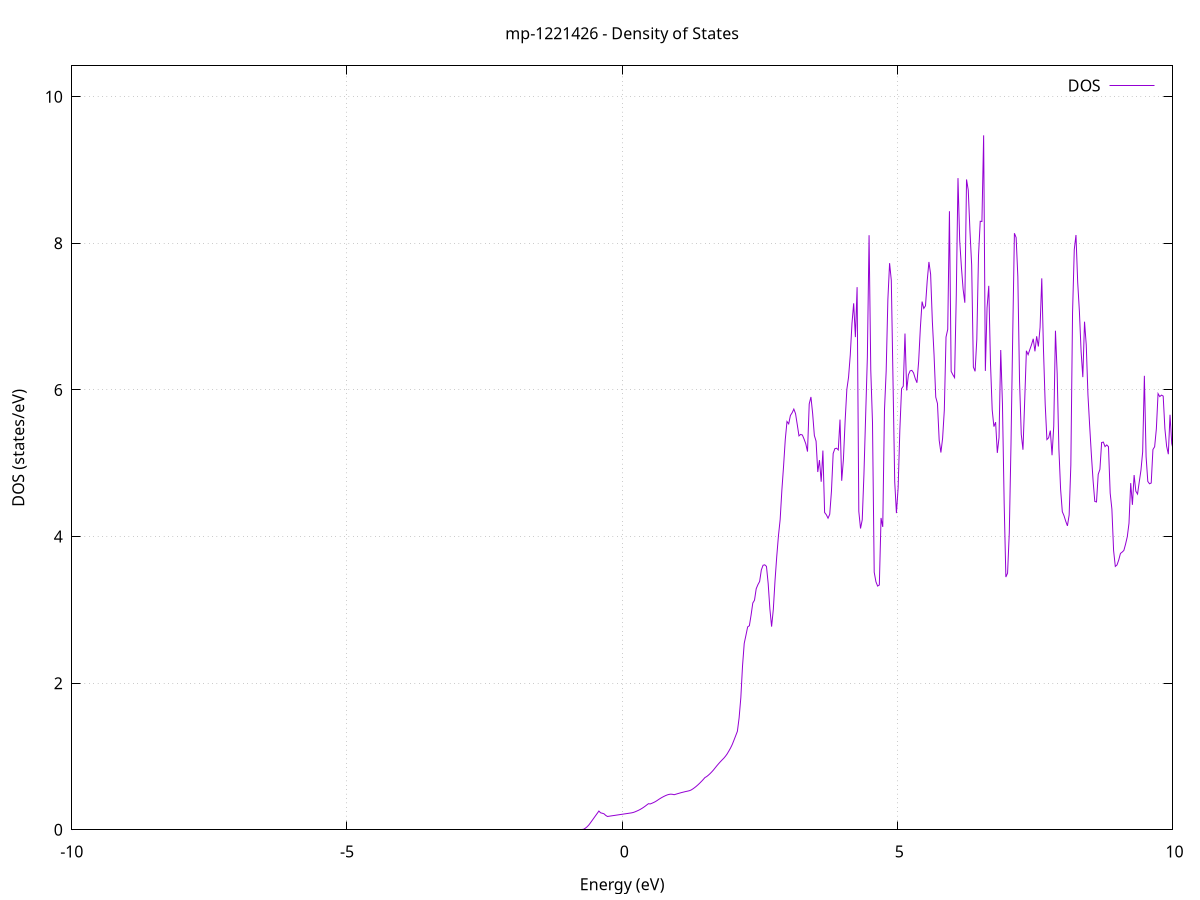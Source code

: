 set title 'mp-1221426 - Density of States'
set xlabel 'Energy (eV)'
set ylabel 'DOS (states/eV)'
set grid
set xrange [-10:10]
set yrange [0:10.421]
set xzeroaxis lt -1
set terminal png size 800,600
set output 'mp-1221426_dos_gnuplot.png'
plot '-' using 1:2 with lines title 'DOS'
-29.163000 0.000000
-29.131900 0.000000
-29.100800 0.000000
-29.069800 0.000000
-29.038700 0.000000
-29.007600 0.000000
-28.976600 0.000000
-28.945500 0.000000
-28.914400 0.000000
-28.883300 0.000000
-28.852300 0.000000
-28.821200 0.000000
-28.790100 0.000000
-28.759100 0.000000
-28.728000 0.000000
-28.696900 0.000000
-28.665900 0.000000
-28.634800 0.000000
-28.603700 0.000000
-28.572600 0.000000
-28.541600 0.000000
-28.510500 0.000000
-28.479400 0.000000
-28.448400 0.000000
-28.417300 0.000000
-28.386200 0.000000
-28.355100 0.000000
-28.324100 0.000000
-28.293000 0.000000
-28.261900 0.000000
-28.230900 0.000000
-28.199800 0.000000
-28.168700 0.000000
-28.137600 0.000000
-28.106600 0.000000
-28.075500 0.000000
-28.044400 0.000000
-28.013400 0.000000
-27.982300 0.000000
-27.951200 0.000000
-27.920200 0.000000
-27.889100 0.000000
-27.858000 0.000000
-27.826900 0.000000
-27.795900 0.000000
-27.764800 0.000000
-27.733700 0.000000
-27.702700 0.000000
-27.671600 0.000000
-27.640500 0.000000
-27.609400 0.000000
-27.578400 0.000000
-27.547300 0.000000
-27.516200 0.000000
-27.485200 0.000000
-27.454100 0.000000
-27.423000 0.000000
-27.391900 0.000000
-27.360900 0.000000
-27.329800 0.000000
-27.298700 0.000000
-27.267700 0.000000
-27.236600 0.000000
-27.205500 0.000000
-27.174500 0.000000
-27.143400 0.000000
-27.112300 0.000000
-27.081200 0.000000
-27.050200 0.000000
-27.019100 0.000000
-26.988000 0.000000
-26.957000 0.000000
-26.925900 0.000000
-26.894800 0.000000
-26.863700 0.000000
-26.832700 0.000000
-26.801600 0.000000
-26.770500 0.000000
-26.739500 0.000000
-26.708400 0.000000
-26.677300 0.000000
-26.646300 0.000000
-26.615200 0.000000
-26.584100 0.000000
-26.553000 0.000000
-26.522000 0.000000
-26.490900 0.000000
-26.459800 0.000000
-26.428800 0.000000
-26.397700 0.000000
-26.366600 0.000000
-26.335500 9.088400
-26.304500 2.656200
-26.273400 3.207800
-26.242300 3.722300
-26.211300 3.761100
-26.180200 4.365800
-26.149100 4.977000
-26.118000 9.940500
-26.087000 2.058200
-26.055900 1.983900
-26.024800 1.909600
-25.993800 1.840100
-25.962700 1.777400
-25.931600 1.714700
-25.900600 1.705900
-25.869500 5.156400
-25.838400 7.213100
-25.807300 7.108100
-25.776300 1.251500
-25.745200 6.214100
-25.714100 20.093200
-25.683100 27.072000
-25.652000 5.110000
-25.620900 5.015500
-25.589800 3.250500
-25.558800 3.313400
-25.527700 3.376200
-25.496600 3.531700
-25.465600 3.694400
-25.434500 5.184300
-25.403400 6.516400
-25.372300 5.787700
-25.341300 4.971800
-25.310200 4.267100
-25.279100 3.743200
-25.248100 3.984800
-25.217000 3.506900
-25.185900 3.365100
-25.154900 3.530400
-25.123800 2.580000
-25.092700 1.359700
-25.061600 0.000000
-25.030600 0.000000
-24.999500 0.000000
-24.968400 0.000000
-24.937400 0.000000
-24.906300 0.000000
-24.875200 0.000000
-24.844100 0.000000
-24.813100 0.000000
-24.782000 0.000000
-24.750900 0.000000
-24.719900 0.000000
-24.688800 0.000000
-24.657700 0.000000
-24.626700 0.000000
-24.595600 0.000000
-24.564500 0.000000
-24.533400 0.000000
-24.502400 0.000000
-24.471300 0.000000
-24.440200 0.000000
-24.409200 0.000000
-24.378100 0.000000
-24.347000 0.000000
-24.315900 0.000000
-24.284900 0.000000
-24.253800 0.000000
-24.222700 0.000000
-24.191700 0.000000
-24.160600 0.000000
-24.129500 0.000000
-24.098400 0.000000
-24.067400 0.000000
-24.036300 0.000000
-24.005200 0.000000
-23.974200 0.000000
-23.943100 0.000000
-23.912000 0.000000
-23.881000 0.000000
-23.849900 0.000000
-23.818800 0.000000
-23.787700 0.000000
-23.756700 0.000000
-23.725600 0.000000
-23.694500 0.000000
-23.663500 0.000000
-23.632400 0.000000
-23.601300 0.000000
-23.570200 0.000000
-23.539200 0.000000
-23.508100 0.000000
-23.477000 0.000000
-23.446000 0.000000
-23.414900 0.000000
-23.383800 0.000000
-23.352700 0.000000
-23.321700 0.000000
-23.290600 0.000000
-23.259500 0.000000
-23.228500 0.000000
-23.197400 0.000000
-23.166300 0.000000
-23.135300 0.000000
-23.104200 0.000000
-23.073100 0.000000
-23.042000 0.000000
-23.011000 0.000000
-22.979900 0.000000
-22.948800 0.000000
-22.917800 0.000000
-22.886700 0.000000
-22.855600 0.000000
-22.824500 0.000000
-22.793500 0.000000
-22.762400 0.000000
-22.731300 0.000000
-22.700300 0.000000
-22.669200 0.000000
-22.638100 0.000000
-22.607000 0.000000
-22.576000 0.000000
-22.544900 0.000000
-22.513800 0.000000
-22.482800 0.000000
-22.451700 0.000000
-22.420600 0.000000
-22.389600 0.000000
-22.358500 0.000000
-22.327400 0.000000
-22.296300 0.000000
-22.265300 0.000000
-22.234200 0.000000
-22.203100 0.000000
-22.172100 0.000000
-22.141000 0.000000
-22.109900 0.000000
-22.078800 0.000000
-22.047800 0.000000
-22.016700 0.000000
-21.985600 0.000000
-21.954600 0.000000
-21.923500 0.000000
-21.892400 0.000000
-21.861400 0.000000
-21.830300 0.000000
-21.799200 0.000000
-21.768100 0.000000
-21.737100 0.000000
-21.706000 0.000000
-21.674900 0.000000
-21.643900 0.000000
-21.612800 0.000000
-21.581700 0.000000
-21.550600 0.000000
-21.519600 0.000000
-21.488500 0.000000
-21.457400 0.000000
-21.426400 0.000000
-21.395300 0.000000
-21.364200 0.000000
-21.333100 0.000000
-21.302100 0.000000
-21.271000 0.000000
-21.239900 0.000000
-21.208900 0.000000
-21.177800 0.000000
-21.146700 0.000000
-21.115700 0.000000
-21.084600 0.000000
-21.053500 0.000000
-21.022400 0.000000
-20.991400 0.000000
-20.960300 0.000000
-20.929200 0.000000
-20.898200 0.000000
-20.867100 0.000000
-20.836000 0.000000
-20.804900 0.000000
-20.773900 0.000000
-20.742800 0.000000
-20.711700 0.000000
-20.680700 0.000000
-20.649600 0.000000
-20.618500 0.000000
-20.587400 0.000000
-20.556400 0.000000
-20.525300 0.000000
-20.494200 0.000000
-20.463200 0.000000
-20.432100 0.000000
-20.401000 0.000000
-20.370000 0.000000
-20.338900 0.000000
-20.307800 0.000000
-20.276700 0.000000
-20.245700 0.000000
-20.214600 0.000000
-20.183500 0.000000
-20.152500 0.000000
-20.121400 0.000000
-20.090300 0.000000
-20.059200 0.000000
-20.028200 0.000000
-19.997100 0.000000
-19.966000 0.000000
-19.935000 0.000000
-19.903900 0.000000
-19.872800 0.000000
-19.841800 0.000000
-19.810700 0.000000
-19.779600 0.000000
-19.748500 0.000000
-19.717500 0.000000
-19.686400 0.000000
-19.655300 0.000000
-19.624300 0.000000
-19.593200 0.000000
-19.562100 0.000000
-19.531000 0.000000
-19.500000 0.000000
-19.468900 0.000000
-19.437800 0.000000
-19.406800 0.000000
-19.375700 0.000000
-19.344600 0.000000
-19.313500 0.000000
-19.282500 0.000000
-19.251400 0.000000
-19.220300 0.000000
-19.189300 0.000000
-19.158200 0.000000
-19.127100 0.000000
-19.096100 0.000000
-19.065000 0.000000
-19.033900 0.000000
-19.002800 0.000000
-18.971800 0.000000
-18.940700 0.000000
-18.909600 0.000000
-18.878600 0.000000
-18.847500 0.000000
-18.816400 0.000000
-18.785300 0.000000
-18.754300 0.000000
-18.723200 0.000000
-18.692100 0.000000
-18.661100 0.000000
-18.630000 0.000000
-18.598900 0.000000
-18.567800 0.000000
-18.536800 0.000000
-18.505700 0.000000
-18.474600 0.000000
-18.443600 0.000000
-18.412500 0.000000
-18.381400 0.000000
-18.350400 0.000000
-18.319300 0.000000
-18.288200 0.000000
-18.257100 0.000000
-18.226100 0.000000
-18.195000 0.000000
-18.163900 0.000000
-18.132900 0.000000
-18.101800 0.000000
-18.070700 0.000000
-18.039600 0.000000
-18.008600 0.000000
-17.977500 0.000000
-17.946400 0.000000
-17.915400 0.000000
-17.884300 0.000000
-17.853200 0.000000
-17.822100 0.000000
-17.791100 0.000000
-17.760000 0.000000
-17.728900 0.000000
-17.697900 0.000000
-17.666800 0.000000
-17.635700 0.000000
-17.604700 0.000000
-17.573600 0.000000
-17.542500 0.000000
-17.511400 0.000000
-17.480400 0.000000
-17.449300 0.000000
-17.418200 0.000000
-17.387200 0.000000
-17.356100 0.000000
-17.325000 0.000000
-17.293900 0.000000
-17.262900 0.000000
-17.231800 0.000000
-17.200700 0.000000
-17.169700 0.000000
-17.138600 0.000000
-17.107500 0.000000
-17.076500 0.000000
-17.045400 0.000000
-17.014300 0.000000
-16.983200 0.000000
-16.952200 0.000000
-16.921100 0.000000
-16.890000 0.000000
-16.859000 0.000000
-16.827900 0.000000
-16.796800 0.000000
-16.765700 0.000000
-16.734700 0.000000
-16.703600 0.000000
-16.672500 0.000000
-16.641500 0.000000
-16.610400 0.000000
-16.579300 0.000000
-16.548200 0.000000
-16.517200 0.000000
-16.486100 0.000000
-16.455000 0.000000
-16.424000 0.000000
-16.392900 0.000000
-16.361800 0.000000
-16.330800 0.000000
-16.299700 0.000000
-16.268600 0.000000
-16.237500 0.000000
-16.206500 0.000000
-16.175400 0.000000
-16.144300 0.000000
-16.113300 0.000000
-16.082200 0.000000
-16.051100 0.000000
-16.020000 0.000000
-15.989000 0.000000
-15.957900 0.000000
-15.926800 0.000000
-15.895800 0.000000
-15.864700 0.000000
-15.833600 0.000000
-15.802500 0.000000
-15.771500 0.000000
-15.740400 0.000000
-15.709300 0.000000
-15.678300 0.000000
-15.647200 0.000000
-15.616100 0.000000
-15.585100 0.000000
-15.554000 0.000000
-15.522900 0.000000
-15.491800 0.000000
-15.460800 0.000000
-15.429700 0.000000
-15.398600 0.000000
-15.367600 0.000000
-15.336500 0.000000
-15.305400 0.000000
-15.274300 0.000000
-15.243300 0.000000
-15.212200 0.000000
-15.181100 0.000000
-15.150100 0.000000
-15.119000 0.000000
-15.087900 0.000000
-15.056900 0.000000
-15.025800 0.000000
-14.994700 0.000000
-14.963600 0.000000
-14.932600 0.000000
-14.901500 0.000000
-14.870400 0.000000
-14.839400 0.000000
-14.808300 0.000000
-14.777200 0.000000
-14.746100 0.000000
-14.715100 0.000000
-14.684000 0.000000
-14.652900 0.000000
-14.621900 0.000000
-14.590800 0.000000
-14.559700 0.000000
-14.528600 0.000000
-14.497600 0.000000
-14.466500 0.000000
-14.435400 0.000000
-14.404400 0.000000
-14.373300 0.000000
-14.342200 0.000000
-14.311200 0.000000
-14.280100 0.000000
-14.249000 0.000000
-14.217900 0.000000
-14.186900 0.000000
-14.155800 0.000000
-14.124700 0.000000
-14.093700 0.000000
-14.062600 0.000000
-14.031500 0.000000
-14.000400 0.000000
-13.969400 0.000000
-13.938300 0.000000
-13.907200 0.000000
-13.876200 0.000000
-13.845100 0.000000
-13.814000 0.000000
-13.782900 0.000000
-13.751900 0.000000
-13.720800 0.000000
-13.689700 0.000000
-13.658700 0.000000
-13.627600 0.000000
-13.596500 0.000000
-13.565500 0.000000
-13.534400 0.000000
-13.503300 0.000000
-13.472200 0.000000
-13.441200 0.000000
-13.410100 0.000000
-13.379000 0.000000
-13.348000 0.000000
-13.316900 0.000000
-13.285800 0.000000
-13.254700 0.000000
-13.223700 0.000000
-13.192600 0.000000
-13.161500 0.000000
-13.130500 0.000000
-13.099400 0.000000
-13.068300 0.000000
-13.037200 0.000000
-13.006200 0.000000
-12.975100 0.000000
-12.944000 0.000000
-12.913000 0.000000
-12.881900 0.000000
-12.850800 0.000000
-12.819800 0.000000
-12.788700 0.000000
-12.757600 0.000000
-12.726500 0.000000
-12.695500 0.000000
-12.664400 0.000000
-12.633300 0.000000
-12.602300 0.000000
-12.571200 0.000000
-12.540100 0.000000
-12.509000 0.000000
-12.478000 0.000000
-12.446900 0.000000
-12.415800 0.000000
-12.384800 0.000000
-12.353700 0.000000
-12.322600 0.000000
-12.291600 0.000000
-12.260500 0.000000
-12.229400 0.000000
-12.198300 0.000000
-12.167300 0.000000
-12.136200 0.000000
-12.105100 0.000000
-12.074100 0.000000
-12.043000 0.000000
-12.011900 0.000000
-11.980800 0.000000
-11.949800 0.000000
-11.918700 0.000000
-11.887600 0.000000
-11.856600 0.000000
-11.825500 0.000000
-11.794400 0.000000
-11.763300 0.000000
-11.732300 0.000000
-11.701200 0.000000
-11.670100 0.000000
-11.639100 0.000000
-11.608000 0.000000
-11.576900 0.000000
-11.545900 0.000000
-11.514800 0.000000
-11.483700 0.000000
-11.452600 0.000000
-11.421600 0.000000
-11.390500 0.000000
-11.359400 0.000000
-11.328400 0.000000
-11.297300 0.000000
-11.266200 0.000000
-11.235100 0.000000
-11.204100 0.000000
-11.173000 0.000000
-11.141900 0.000000
-11.110900 0.000000
-11.079800 0.000000
-11.048700 0.000000
-11.017600 0.000000
-10.986600 0.000000
-10.955500 0.000000
-10.924400 0.000000
-10.893400 0.000000
-10.862300 0.000000
-10.831200 0.000000
-10.800200 0.000000
-10.769100 0.000000
-10.738000 0.000000
-10.706900 0.000000
-10.675900 0.000000
-10.644800 0.000000
-10.613700 0.000000
-10.582700 0.000000
-10.551600 0.000000
-10.520500 0.000000
-10.489400 0.000000
-10.458400 0.000000
-10.427300 0.000000
-10.396200 0.000000
-10.365200 0.000000
-10.334100 0.000000
-10.303000 0.000000
-10.272000 0.000000
-10.240900 0.000000
-10.209800 0.000000
-10.178700 0.000000
-10.147700 0.000000
-10.116600 0.000000
-10.085500 0.000000
-10.054500 0.000000
-10.023400 0.000000
-9.992300 0.000000
-9.961200 0.000000
-9.930200 0.000000
-9.899100 0.000000
-9.868000 0.000000
-9.837000 0.000000
-9.805900 0.000000
-9.774800 0.000000
-9.743700 0.000000
-9.712700 0.000000
-9.681600 0.000000
-9.650500 0.000000
-9.619500 0.000000
-9.588400 0.000000
-9.557300 0.000000
-9.526300 0.000000
-9.495200 0.000000
-9.464100 0.000000
-9.433000 0.000000
-9.402000 0.000000
-9.370900 0.000000
-9.339800 0.000000
-9.308800 0.000000
-9.277700 0.000000
-9.246600 0.000000
-9.215500 0.000000
-9.184500 0.000000
-9.153400 0.000000
-9.122300 0.000000
-9.091300 0.000000
-9.060200 0.000000
-9.029100 0.000000
-8.998000 0.000000
-8.967000 0.000000
-8.935900 0.000000
-8.904800 0.000000
-8.873800 0.000000
-8.842700 0.000000
-8.811600 0.000000
-8.780600 0.000000
-8.749500 0.000000
-8.718400 0.000000
-8.687300 0.000000
-8.656300 0.000000
-8.625200 0.000000
-8.594100 0.000000
-8.563100 0.000000
-8.532000 0.000000
-8.500900 0.000000
-8.469800 0.000000
-8.438800 0.000000
-8.407700 0.000000
-8.376600 0.000000
-8.345600 0.000000
-8.314500 0.000000
-8.283400 0.000000
-8.252300 0.000000
-8.221300 0.000000
-8.190200 0.000000
-8.159100 0.000000
-8.128100 0.000000
-8.097000 0.000000
-8.065900 0.000000
-8.034900 0.000000
-8.003800 0.000000
-7.972700 0.000000
-7.941600 0.000000
-7.910600 0.000000
-7.879500 0.000000
-7.848400 0.000000
-7.817400 0.000000
-7.786300 0.000000
-7.755200 0.000000
-7.724100 0.000000
-7.693100 0.000000
-7.662000 0.000000
-7.630900 0.000000
-7.599900 0.000000
-7.568800 0.000000
-7.537700 0.000000
-7.506700 0.000000
-7.475600 0.000000
-7.444500 0.000000
-7.413400 0.000000
-7.382400 0.000000
-7.351300 0.000000
-7.320200 0.000000
-7.289200 0.000000
-7.258100 0.000000
-7.227000 0.000000
-7.195900 0.000000
-7.164900 0.000000
-7.133800 0.000000
-7.102700 0.000000
-7.071700 0.000000
-7.040600 0.000000
-7.009500 0.000000
-6.978400 0.000000
-6.947400 0.000000
-6.916300 0.000000
-6.885200 0.000000
-6.854200 0.000000
-6.823100 0.000000
-6.792000 0.000000
-6.761000 0.000000
-6.729900 0.000000
-6.698800 0.000000
-6.667700 0.000000
-6.636700 0.000000
-6.605600 0.000000
-6.574500 0.000000
-6.543500 0.000000
-6.512400 0.000000
-6.481300 0.000000
-6.450200 0.000000
-6.419200 0.000000
-6.388100 0.000000
-6.357000 0.000000
-6.326000 0.000000
-6.294900 0.000000
-6.263800 0.000000
-6.232700 0.000000
-6.201700 0.000000
-6.170600 0.000000
-6.139500 0.000000
-6.108500 0.000000
-6.077400 0.000000
-6.046300 0.000000
-6.015300 0.000000
-5.984200 0.000000
-5.953100 0.000000
-5.922000 0.000000
-5.891000 0.000000
-5.859900 0.000000
-5.828800 0.000000
-5.797800 0.000000
-5.766700 0.000000
-5.735600 0.000000
-5.704500 0.000000
-5.673500 0.000000
-5.642400 0.000000
-5.611300 0.000000
-5.580300 0.000000
-5.549200 0.000000
-5.518100 0.000000
-5.487100 0.000000
-5.456000 0.000000
-5.424900 0.000000
-5.393800 0.000000
-5.362800 0.000000
-5.331700 0.000000
-5.300600 0.000000
-5.269600 0.000000
-5.238500 0.000000
-5.207400 0.000000
-5.176300 0.000000
-5.145300 0.000000
-5.114200 0.000000
-5.083100 0.000000
-5.052100 0.000000
-5.021000 0.000000
-4.989900 0.000000
-4.958800 0.000000
-4.927800 0.000000
-4.896700 0.000000
-4.865600 0.000000
-4.834600 0.000000
-4.803500 0.000000
-4.772400 0.000000
-4.741400 0.000000
-4.710300 0.000000
-4.679200 0.000000
-4.648100 0.000000
-4.617100 0.000000
-4.586000 0.000000
-4.554900 0.000000
-4.523900 0.000000
-4.492800 0.000000
-4.461700 0.000000
-4.430600 0.000000
-4.399600 0.000000
-4.368500 0.000000
-4.337400 0.000000
-4.306400 0.000000
-4.275300 0.000000
-4.244200 0.000000
-4.213100 0.000000
-4.182100 0.000000
-4.151000 0.000000
-4.119900 0.000000
-4.088900 0.000000
-4.057800 0.000000
-4.026700 0.000000
-3.995700 0.000000
-3.964600 0.000000
-3.933500 0.000000
-3.902400 0.000000
-3.871400 0.000000
-3.840300 0.000000
-3.809200 0.000000
-3.778200 0.000000
-3.747100 0.000000
-3.716000 0.000000
-3.684900 0.000000
-3.653900 0.000000
-3.622800 0.000000
-3.591700 0.000000
-3.560700 0.000000
-3.529600 0.000000
-3.498500 0.000000
-3.467400 0.000000
-3.436400 0.000000
-3.405300 0.000000
-3.374200 0.000000
-3.343200 0.000000
-3.312100 0.000000
-3.281000 0.000000
-3.250000 0.000000
-3.218900 0.000000
-3.187800 0.000000
-3.156700 0.000000
-3.125700 0.000000
-3.094600 0.000000
-3.063500 0.000000
-3.032500 0.000000
-3.001400 0.000000
-2.970300 0.000000
-2.939200 0.000000
-2.908200 0.000000
-2.877100 0.000000
-2.846000 0.000000
-2.815000 0.000000
-2.783900 0.000000
-2.752800 0.000000
-2.721800 0.000000
-2.690700 0.000000
-2.659600 0.000000
-2.628500 0.000000
-2.597500 0.000000
-2.566400 0.000000
-2.535300 0.000000
-2.504300 0.000000
-2.473200 0.000000
-2.442100 0.000000
-2.411000 0.000000
-2.380000 0.000000
-2.348900 0.000000
-2.317800 0.000000
-2.286800 0.000000
-2.255700 0.000000
-2.224600 0.000000
-2.193500 0.000000
-2.162500 0.000000
-2.131400 0.000000
-2.100300 0.000000
-2.069300 0.000000
-2.038200 0.000000
-2.007100 0.000000
-1.976100 0.000000
-1.945000 0.000000
-1.913900 0.000000
-1.882800 0.000000
-1.851800 0.000000
-1.820700 0.000000
-1.789600 0.000000
-1.758600 0.000000
-1.727500 0.000000
-1.696400 0.000000
-1.665300 0.000000
-1.634300 0.000000
-1.603200 0.000000
-1.572100 0.000000
-1.541100 0.000000
-1.510000 0.000000
-1.478900 0.000000
-1.447800 0.000000
-1.416800 0.000000
-1.385700 0.000000
-1.354600 0.000000
-1.323600 0.000000
-1.292500 0.000000
-1.261400 0.000000
-1.230400 0.000000
-1.199300 0.000000
-1.168200 0.000000
-1.137100 0.000000
-1.106100 0.000000
-1.075000 0.000000
-1.043900 0.000000
-1.012900 0.000000
-0.981800 0.000000
-0.950700 0.000000
-0.919600 0.000000
-0.888600 0.000000
-0.857500 0.000000
-0.826400 0.000000
-0.795400 0.000000
-0.764300 0.000000
-0.733200 0.000000
-0.702200 0.006400
-0.671100 0.020000
-0.640000 0.038600
-0.608900 0.062100
-0.577900 0.092900
-0.546800 0.125400
-0.515700 0.157900
-0.484700 0.190500
-0.453600 0.223000
-0.422500 0.255600
-0.391400 0.231300
-0.360400 0.225600
-0.329300 0.217600
-0.298200 0.196000
-0.267200 0.181500
-0.236100 0.185000
-0.205000 0.188500
-0.173900 0.192000
-0.142900 0.195500
-0.111800 0.199000
-0.080700 0.202500
-0.049700 0.205900
-0.018600 0.209400
0.012500 0.212900
0.043500 0.216400
0.074600 0.219900
0.105700 0.223400
0.136800 0.226900
0.167800 0.230400
0.198900 0.235600
0.230000 0.243600
0.261000 0.253500
0.292100 0.263900
0.323200 0.275700
0.354300 0.289200
0.385300 0.304200
0.416400 0.320600
0.447500 0.338700
0.478500 0.355900
0.509600 0.352400
0.540700 0.361500
0.571800 0.371800
0.602800 0.383600
0.633900 0.398300
0.665000 0.414300
0.696000 0.429100
0.727100 0.442700
0.758200 0.455100
0.789200 0.466200
0.820300 0.475800
0.851400 0.482500
0.882500 0.486000
0.913500 0.484000
0.944600 0.478300
0.975700 0.485200
1.006700 0.492100
1.037800 0.498900
1.068900 0.505500
1.100000 0.511600
1.131000 0.517300
1.162100 0.522900
1.193200 0.527900
1.224200 0.533600
1.255300 0.543500
1.286400 0.558400
1.317400 0.575200
1.348500 0.594000
1.379600 0.614600
1.410700 0.636800
1.441700 0.660400
1.472800 0.685400
1.503900 0.712100
1.534900 0.725500
1.566000 0.744200
1.597100 0.765800
1.628200 0.789500
1.659200 0.815400
1.690300 0.844700
1.721400 0.873600
1.752400 0.901000
1.783500 0.927000
1.814600 0.951600
1.845700 0.974900
1.876700 1.002600
1.907800 1.034900
1.938900 1.074500
1.969900 1.115700
2.001000 1.164100
2.032100 1.222900
2.063100 1.282800
2.094200 1.344000
2.125300 1.526500
2.156400 1.800000
2.187400 2.234400
2.218500 2.543800
2.249600 2.653800
2.280600 2.767900
2.311700 2.783200
2.342800 2.928700
2.373900 3.093100
2.404900 3.131900
2.436000 3.288700
2.467100 3.344200
2.498100 3.387500
2.529200 3.544900
2.560300 3.608700
2.591400 3.614400
2.622400 3.592800
2.653500 3.358400
2.684600 3.011500
2.715600 2.771600
2.746700 3.004200
2.777800 3.398700
2.808800 3.725200
2.839900 4.008500
2.871000 4.231300
2.902100 4.631200
2.933100 4.960800
2.964200 5.325400
2.995300 5.569200
3.026300 5.537400
3.057400 5.652200
3.088500 5.688500
3.119600 5.738900
3.150600 5.676800
3.181700 5.527900
3.212800 5.373600
3.243800 5.393600
3.274900 5.385300
3.306000 5.328800
3.337100 5.264600
3.368100 5.159200
3.399200 5.809400
3.430300 5.904400
3.461300 5.678900
3.492400 5.378900
3.523500 5.302100
3.554500 4.880700
3.585600 5.042700
3.616700 4.747900
3.647800 5.173400
3.678800 4.328300
3.709900 4.297700
3.741000 4.250500
3.772000 4.303900
3.803100 4.617800
3.834200 5.132900
3.865300 5.199000
3.896300 5.205000
3.927400 5.181700
3.958500 5.595700
3.989500 4.761100
4.020600 5.052100
4.051700 5.576700
4.082700 6.006900
4.113800 6.173900
4.144900 6.475700
4.176000 6.906500
4.207000 7.182300
4.238100 6.720700
4.269200 7.402400
4.300200 4.343800
4.331300 4.110100
4.362400 4.227900
4.393500 4.850500
4.424500 5.649100
4.455600 6.444600
4.486700 8.111200
4.517700 6.267800
4.548800 5.560400
4.579900 3.513900
4.611000 3.384200
4.642000 3.324400
4.673100 3.339100
4.704200 4.253700
4.735200 4.131900
4.766300 5.717500
4.797400 6.258800
4.828400 7.234700
4.859500 7.729900
4.890600 7.496100
4.921700 6.123400
4.952700 4.746000
4.983800 4.320200
5.014900 4.667900
5.045900 5.453800
5.077000 6.016900
5.108100 6.051500
5.139200 6.769600
5.170200 5.993200
5.201300 6.205900
5.232400 6.260700
5.263400 6.267400
5.294500 6.233700
5.325600 6.156200
5.356700 6.098400
5.387700 6.390500
5.418800 6.849500
5.449900 7.205600
5.480900 7.112100
5.512000 7.147700
5.543100 7.489800
5.574100 7.746100
5.605200 7.578300
5.636300 6.938200
5.667400 6.478400
5.698400 5.902300
5.729500 5.814800
5.760600 5.314300
5.791600 5.145900
5.822700 5.338600
5.853800 5.723600
5.884900 6.721600
5.915900 6.826500
5.947000 8.438500
5.978100 6.254100
6.009100 6.207300
6.040200 6.167800
6.071300 7.288600
6.102300 8.889900
6.133400 8.035500
6.164500 7.675700
6.195600 7.374100
6.226600 7.189900
6.257700 8.871500
6.288800 8.726600
6.319800 8.170900
6.350900 7.704000
6.382000 6.312600
6.413100 6.253900
6.444100 6.688900
6.475200 7.831800
6.506300 8.301100
6.537300 8.298100
6.568400 9.473700
6.599500 6.259700
6.630600 7.121100
6.661600 7.420400
6.692700 6.370900
6.723800 5.728800
6.754800 5.499800
6.785900 5.560600
6.817000 5.141300
6.848000 5.350700
6.879100 6.544500
6.910200 5.809300
6.941300 4.454700
6.972300 3.447600
7.003400 3.501800
7.034500 4.052800
7.065500 5.261500
7.096600 6.740000
7.127700 8.137900
7.158800 8.079000
7.189800 7.546200
7.220900 6.117400
7.252000 5.394500
7.283000 5.184500
7.314100 5.845100
7.345200 6.534500
7.376300 6.481400
7.407300 6.550700
7.438400 6.616900
7.469500 6.698300
7.500500 6.527000
7.531600 6.732400
7.562700 6.593100
7.593700 6.852800
7.624800 7.522300
7.655900 6.545900
7.687000 5.803900
7.718000 5.323100
7.749100 5.347300
7.780200 5.445200
7.811200 5.109800
7.842300 5.505900
7.873400 6.808100
7.904500 6.220600
7.935500 5.200300
7.966600 4.648600
7.997700 4.339300
8.028700 4.284500
8.059800 4.209900
8.090900 4.145900
8.122000 4.294100
8.153000 4.975900
8.184100 7.056600
8.215200 7.915100
8.246200 8.113700
8.277300 7.470000
8.308400 7.071300
8.339400 6.523600
8.370500 6.174800
8.401600 6.931000
8.432700 6.616300
8.463700 5.934400
8.494800 5.511900
8.525900 5.117000
8.556900 4.765000
8.588000 4.479200
8.619100 4.472000
8.650200 4.848700
8.681200 4.917600
8.712300 5.282900
8.743400 5.288900
8.774400 5.227300
8.805500 5.250000
8.836600 5.226300
8.867600 4.593000
8.898700 4.374600
8.929800 3.808900
8.960900 3.592500
8.991900 3.612900
9.023000 3.679900
9.054100 3.769700
9.085100 3.787800
9.116200 3.810600
9.147300 3.896500
9.178400 3.997900
9.209400 4.181000
9.240500 4.729600
9.271600 4.433200
9.302600 4.839300
9.333700 4.619200
9.364800 4.579700
9.395900 4.745500
9.426900 4.905100
9.458000 5.155400
9.489100 6.192500
9.520100 5.091300
9.551200 4.752500
9.582300 4.720100
9.613300 4.730600
9.644400 5.187200
9.675500 5.224800
9.706600 5.469000
9.737600 5.949800
9.768700 5.909300
9.799800 5.929600
9.830800 5.916400
9.861900 5.470500
9.893000 5.233900
9.924100 5.123600
9.955100 5.661600
9.986200 5.267900
10.017300 5.171300
10.048300 5.016400
10.079400 4.729500
10.110500 4.716100
10.141600 5.951400
10.172600 5.028900
10.203700 4.932200
10.234800 5.015600
10.265800 5.007100
10.296900 5.081000
10.328000 4.393600
10.359000 4.334100
10.390100 4.308400
10.421200 4.451100
10.452300 4.187300
10.483300 4.154500
10.514400 4.067800
10.545500 4.288500
10.576500 4.671700
10.607600 5.086800
10.638700 5.391600
10.669800 4.795700
10.700800 4.964500
10.731900 5.064500
10.763000 5.746400
10.794000 5.035200
10.825100 4.772100
10.856200 4.969600
10.887200 4.771600
10.918300 4.390300
10.949400 4.412700
10.980500 4.276100
11.011500 4.047000
11.042600 3.774700
11.073700 3.532800
11.104700 3.491000
11.135800 3.547700
11.166900 3.178700
11.198000 2.959000
11.229000 2.868600
11.260100 2.820500
11.291200 2.789100
11.322200 2.789400
11.353300 2.806300
11.384400 2.864800
11.415500 3.017400
11.446500 3.087800
11.477600 3.137500
11.508700 3.253300
11.539700 3.376600
11.570800 3.308800
11.601900 3.461700
11.632900 3.132700
11.664000 3.065200
11.695100 3.053300
11.726200 3.170100
11.757200 3.057200
11.788300 2.975900
11.819400 2.909000
11.850400 3.551500
11.881500 4.252600
11.912600 5.065900
11.943700 5.409700
11.974700 4.478000
12.005800 2.394200
12.036900 2.116600
12.067900 2.027700
12.099000 1.971500
12.130100 1.950600
12.161200 1.938200
12.192200 1.928600
12.223300 1.917900
12.254400 1.907500
12.285400 1.898400
12.316500 1.890000
12.347600 1.882900
12.378600 1.880200
12.409700 1.876800
12.440800 1.848900
12.471900 1.768400
12.502900 1.726600
12.534000 1.690000
12.565100 1.653500
12.596100 1.629000
12.627200 1.625900
12.658300 1.628100
12.689400 1.633700
12.720400 1.648700
12.751500 1.671900
12.782600 1.697400
12.813600 1.733000
12.844700 1.771200
12.875800 1.808500
12.906900 1.843600
12.937900 1.865300
12.969000 1.868000
13.000100 1.862400
13.031100 1.963000
13.062200 1.872400
13.093300 1.761000
13.124300 1.688800
13.155400 1.662600
13.186500 1.645200
13.217600 1.637300
13.248600 1.637300
13.279700 1.636800
13.310800 1.636600
13.341800 1.639600
13.372900 1.646600
13.404000 1.657700
13.435100 1.673500
13.466100 1.695800
13.497200 1.792400
13.528300 2.836700
13.559300 2.440400
13.590400 1.908200
13.621500 1.624400
13.652500 1.559200
13.683600 1.531200
13.714700 1.506700
13.745800 1.494800
13.776800 1.488500
13.807900 1.482800
13.839000 1.478100
13.870000 1.474300
13.901100 1.470700
13.932200 1.466900
13.963300 1.463500
13.994300 1.460900
14.025400 1.460300
14.056500 1.462200
14.087500 1.466400
14.118600 1.470400
14.149700 1.489600
14.180800 1.502800
14.211800 1.516200
14.242900 1.505400
14.274000 1.490800
14.305000 1.474600
14.336100 1.456700
14.367200 1.438400
14.398200 1.420200
14.429300 1.401900
14.460400 1.415100
14.491500 1.534300
14.522500 1.504200
14.553600 1.344900
14.584700 1.252500
14.615700 1.222500
14.646800 1.207700
14.677900 1.209100
14.709000 1.250900
14.740000 1.301300
14.771100 1.268800
14.802200 1.109400
14.833200 1.048900
14.864300 1.054800
14.895400 1.062200
14.926500 1.087800
14.957500 1.126400
14.988600 1.168400
15.019700 1.211000
15.050700 1.250900
15.081800 1.288200
15.112900 1.322700
15.143900 1.352000
15.175000 1.343900
15.206100 1.338500
15.237200 1.349900
15.268200 1.380200
15.299300 1.399200
15.330400 1.394900
15.361400 1.394100
15.392500 1.477300
15.423600 1.639100
15.454700 1.709300
15.485700 1.270500
15.516800 1.191200
15.547900 1.242700
15.578900 1.251700
15.610000 1.091500
15.641100 1.072400
15.672100 1.061000
15.703200 1.059700
15.734300 1.061500
15.765400 1.066400
15.796400 1.066900
15.827500 1.060500
15.858600 1.052900
15.889600 1.045700
15.920700 1.041200
15.951800 1.033600
15.982900 1.023300
16.013900 1.011200
16.045000 0.997800
16.076100 0.984500
16.107100 0.973000
16.138200 0.957200
16.169300 0.931900
16.200400 0.958200
16.231400 0.966200
16.262500 0.981800
16.293600 1.034400
16.324600 1.508100
16.355700 2.082500
16.386800 2.091900
16.417800 1.570200
16.448900 1.355800
16.480000 1.303200
16.511100 1.231800
16.542100 1.196700
16.573200 1.192700
16.604300 1.187900
16.635300 1.244700
16.666400 1.643200
16.697500 1.460400
16.728600 1.393700
16.759600 1.333600
16.790700 1.295300
16.821800 1.300400
16.852800 1.398100
16.883900 1.598300
16.915000 1.632500
16.946100 1.565500
16.977100 1.505000
17.008200 1.518400
17.039300 1.644000
17.070300 1.749700
17.101400 1.677300
17.132500 1.624500
17.163500 1.572300
17.194600 1.482100
17.225700 1.442600
17.256800 1.420600
17.287800 1.432400
17.318900 1.450500
17.350000 1.477700
17.381000 1.530700
17.412100 1.650000
17.443200 1.811500
17.474300 1.742700
17.505300 1.848700
17.536400 1.991500
17.567500 1.958900
17.598500 1.956500
17.629600 1.991300
17.660700 2.002700
17.691800 1.959200
17.722800 1.918500
17.753900 1.914600
17.785000 1.870300
17.816000 1.790100
17.847100 1.710900
17.878200 1.648400
17.909200 1.609900
17.940300 1.651600
17.971400 1.666900
18.002500 1.659700
18.033500 1.658100
18.064600 1.596000
18.095700 1.542400
18.126700 1.501500
18.157800 1.468100
18.188900 1.441300
18.220000 1.432500
18.251000 1.436600
18.282100 1.455000
18.313200 1.488400
18.344200 1.527500
18.375300 1.556500
18.406400 1.641600
18.437400 1.526300
18.468500 1.480300
18.499600 1.466100
18.530700 1.471500
18.561700 1.593200
18.592800 1.799000
18.623900 1.805400
18.654900 1.672200
18.686000 1.503200
18.717100 1.372400
18.748200 1.324000
18.779200 1.303100
18.810300 1.295000
18.841400 1.299300
18.872400 1.302100
18.903500 1.306000
18.934600 1.309700
18.965700 1.313300
18.996700 1.316700
19.027800 1.320700
19.058900 1.327200
19.089900 1.332500
19.121000 1.343500
19.152100 1.393200
19.183100 1.476000
19.214200 1.568100
19.245300 1.639000
19.276400 1.664300
19.307400 1.655200
19.338500 1.614900
19.369600 1.578300
19.400600 1.538400
19.431700 1.480800
19.462800 1.420500
19.493900 1.364500
19.524900 1.310000
19.556000 1.265700
19.587100 1.231900
19.618100 1.207800
19.649200 1.426900
19.680300 1.475500
19.711400 1.364000
19.742400 1.360400
19.773500 1.369000
19.804600 1.387800
19.835600 1.416800
19.866700 1.471800
19.897800 1.477200
19.928800 1.502300
19.959900 1.545600
19.991000 1.533100
20.022100 1.514400
20.053100 1.502000
20.084200 1.475200
20.115300 1.455400
20.146300 1.427300
20.177400 1.395300
20.208500 1.373500
20.239600 1.364200
20.270600 1.364600
20.301700 1.372200
20.332800 1.389400
20.363800 1.410200
20.394900 1.432900
20.426000 1.457600
20.457000 1.494500
20.488100 1.544000
20.519200 1.577700
20.550300 1.611000
20.581300 1.657700
20.612400 1.715200
20.643500 1.747400
20.674500 1.786600
20.705600 1.849200
20.736700 1.851500
20.767800 1.860000
20.798800 1.923300
20.829900 2.123700
20.861000 2.267400
20.892000 2.110300
20.923100 2.024600
20.954200 2.029800
20.985300 2.019200
21.016300 2.033300
21.047400 2.089900
21.078500 2.183400
21.109500 2.265600
21.140600 2.219300
21.171700 2.095200
21.202700 1.970700
21.233800 1.814900
21.264900 1.708200
21.296000 1.667200
21.327000 1.661200
21.358100 1.661300
21.389200 1.652800
21.420200 1.602300
21.451300 1.559000
21.482400 1.537300
21.513500 1.526000
21.544500 1.517200
21.575600 1.511100
21.606700 1.515800
21.637700 1.529300
21.668800 1.548900
21.699900 1.734000
21.731000 1.960100
21.762000 1.943700
21.793100 1.941300
21.824200 2.031900
21.855200 2.009900
21.886300 1.988200
21.917400 1.976000
21.948400 1.953500
21.979500 1.955600
22.010600 2.043500
22.041700 2.209400
22.072700 2.382000
22.103800 2.495400
22.134900 2.437300
22.165900 2.345000
22.197000 2.318400
22.228100 2.302000
22.259200 2.315800
22.290200 2.293400
22.321300 2.242800
22.352400 2.202100
22.383400 2.168400
22.414500 2.131000
22.445600 2.102900
22.476700 2.131200
22.507700 2.266100
22.538800 2.415100
22.569900 2.481600
22.600900 2.556300
22.632000 2.448800
22.663100 2.347500
22.694100 2.319500
22.725200 2.297700
22.756300 2.291400
22.787400 2.300800
22.818400 2.545300
22.849500 2.541000
22.880600 2.599500
22.911600 2.582800
22.942700 2.627400
22.973800 2.630300
23.004900 2.644300
23.035900 2.630700
23.067000 2.611600
23.098100 2.572600
23.129100 2.517900
23.160200 2.506500
23.191300 2.500400
23.222300 2.497900
23.253400 2.525100
23.284500 2.501800
23.315600 2.510800
23.346600 2.505900
23.377700 2.470000
23.408800 2.483300
23.439800 2.641800
23.470900 2.637000
23.502000 2.596000
23.533100 2.548400
23.564100 2.504100
23.595200 2.539000
23.626300 2.579000
23.657300 2.593800
23.688400 2.577900
23.719500 2.567100
23.750600 2.599100
23.781600 2.649900
23.812700 2.697700
23.843800 2.754700
23.874800 2.810200
23.905900 3.010800
23.937000 3.230600
23.968000 3.637500
23.999100 3.486100
24.030200 3.525700
24.061300 3.483500
24.092300 3.424500
24.123400 3.511100
24.154500 3.573600
24.185500 3.435100
24.216600 3.345800
24.247700 3.280700
24.278800 3.197200
24.309800 3.292700
24.340900 3.307000
24.372000 3.415400
24.403000 3.364700
24.434100 3.475100
24.465200 3.543400
24.496300 3.616600
24.527300 3.699900
24.558400 3.781500
24.589500 3.863500
24.620500 3.914500
24.651600 3.879900
24.682700 3.833500
24.713700 3.783400
24.744800 3.752600
24.775900 3.725600
24.807000 3.642500
24.838000 3.660700
24.869100 3.676300
24.900200 3.684500
24.931200 3.791400
24.962300 3.923500
24.993400 4.423800
25.024500 4.524100
25.055500 4.420700
25.086600 4.343200
25.117700 4.351500
25.148700 4.438900
25.179800 4.547900
25.210900 4.508500
25.241900 4.446500
25.273000 4.415000
25.304100 4.377400
25.335200 4.342000
25.366200 4.287900
25.397300 4.341600
25.428400 4.467700
25.459400 4.512800
25.490500 4.491000
25.521600 4.493200
25.552700 4.390200
25.583700 4.272500
25.614800 4.153900
25.645900 4.072000
25.676900 4.005300
25.708000 3.950100
25.739100 3.920600
25.770200 3.941300
25.801200 3.906800
25.832300 3.901200
25.863400 3.964200
25.894400 3.872400
25.925500 3.814700
25.956600 3.794600
25.987600 3.744600
26.018700 3.699300
26.049800 3.693400
26.080900 3.720900
26.111900 3.782500
26.143000 3.904600
26.174100 4.188800
26.205100 4.530400
26.236200 4.900300
26.267300 5.642300
26.298400 7.993400
26.329400 9.975900
26.360500 6.920100
26.391600 6.183900
26.422600 5.854400
26.453700 5.590200
26.484800 5.206400
26.515900 4.853500
26.546900 4.736800
26.578000 4.850500
26.609100 4.873700
26.640100 4.855900
26.671200 4.803300
26.702300 4.546500
26.733300 4.311500
26.764400 4.188400
26.795500 4.061600
26.826600 3.741800
26.857600 3.472700
26.888700 3.284200
26.919800 3.184000
26.950800 3.121100
26.981900 3.040600
27.013000 2.939700
27.044100 2.826300
27.075100 2.711900
27.106200 2.642900
27.137300 2.564000
27.168300 2.466800
27.199400 2.382900
27.230500 2.300800
27.261500 2.224800
27.292600 2.150100
27.323700 2.074900
27.354800 2.012300
27.385800 1.964200
27.416900 1.937100
27.448000 1.927000
27.479000 1.939600
27.510100 1.993200
27.541200 2.207000
27.572300 2.198900
27.603300 2.139400
27.634400 2.143000
27.665500 2.094700
27.696500 1.903300
27.727600 1.681300
27.758700 1.524700
27.789800 1.427000
27.820800 1.358900
27.851900 1.307200
27.883000 1.268200
27.914000 1.234000
27.945100 1.189900
27.976200 1.155300
28.007200 1.128000
28.038300 1.103000
28.069400 1.078900
28.100500 1.054900
28.131500 1.028600
28.162600 1.003900
28.193700 0.970300
28.224700 0.946800
28.255800 0.924400
28.286900 0.903900
28.318000 0.885400
28.349000 0.870400
28.380100 0.861000
28.411200 0.856600
28.442200 0.856200
28.473300 0.864400
28.504400 0.882300
28.535500 0.900700
28.566500 0.917800
28.597600 0.935500
28.628700 0.952200
28.659700 0.967000
28.690800 0.977200
28.721900 0.984900
28.752900 0.991700
28.784000 0.998100
28.815100 1.004100
28.846200 1.009500
28.877200 1.012500
28.908300 1.014800
28.939400 1.019800
28.970400 1.102500
29.001500 1.149900
29.032600 0.995900
29.063700 0.983900
29.094700 0.981400
29.125800 0.971600
29.156900 0.938300
29.187900 0.876700
29.219000 0.819900
29.250100 0.766200
29.281200 0.708700
29.312200 0.649300
29.343300 0.591100
29.374400 0.533200
29.405400 0.466100
29.436500 0.437600
29.467600 0.421200
29.498600 0.415700
29.529700 0.422300
29.560800 0.438800
29.591900 0.458000
29.622900 0.475500
29.654000 0.491200
29.685100 0.506900
29.716100 0.497300
29.747200 0.408400
29.778300 0.310500
29.809400 0.250200
29.840400 0.209600
29.871500 0.171600
29.902600 0.135200
29.933600 0.100200
29.964700 0.066500
29.995800 0.034800
30.026800 0.017600
30.057900 0.009900
30.089000 0.004400
30.120100 0.001100
30.151100 0.000000
30.182200 0.000000
30.213300 0.000000
30.244300 0.000000
30.275400 0.000000
30.306500 0.000000
30.337600 0.000000
30.368600 0.000000
30.399700 0.000000
30.430800 0.000000
30.461800 0.000000
30.492900 0.000000
30.524000 0.000000
30.555100 0.000000
30.586100 0.000000
30.617200 0.000000
30.648300 0.000000
30.679300 0.000000
30.710400 0.000000
30.741500 0.000000
30.772500 0.000000
30.803600 0.000000
30.834700 0.000000
30.865800 0.000000
30.896800 0.000000
30.927900 0.000000
30.959000 0.000000
30.990000 0.000000
31.021100 0.000000
31.052200 0.000000
31.083300 0.000000
31.114300 0.000000
31.145400 0.000000
31.176500 0.000000
31.207500 0.000000
31.238600 0.000000
31.269700 0.000000
31.300800 0.000000
31.331800 0.000000
31.362900 0.000000
31.394000 0.000000
31.425000 0.000000
31.456100 0.000000
31.487200 0.000000
31.518200 0.000000
31.549300 0.000000
31.580400 0.000000
31.611500 0.000000
31.642500 0.000000
31.673600 0.000000
31.704700 0.000000
31.735700 0.000000
31.766800 0.000000
31.797900 0.000000
31.829000 0.000000
31.860000 0.000000
31.891100 0.000000
31.922200 0.000000
31.953200 0.000000
31.984300 0.000000
32.015400 0.000000
32.046400 0.000000
32.077500 0.000000
32.108600 0.000000
32.139700 0.000000
32.170700 0.000000
32.201800 0.000000
32.232900 0.000000
32.263900 0.000000
32.295000 0.000000
32.326100 0.000000
32.357200 0.000000
32.388200 0.000000
32.419300 0.000000
32.450400 0.000000
32.481400 0.000000
32.512500 0.000000
32.543600 0.000000
32.574700 0.000000
32.605700 0.000000
32.636800 0.000000
32.667900 0.000000
32.698900 0.000000
32.730000 0.000000
32.761100 0.000000
32.792100 0.000000
32.823200 0.000000
32.854300 0.000000
32.885400 0.000000
32.916400 0.000000
32.947500 0.000000
32.978600 0.000000
e
